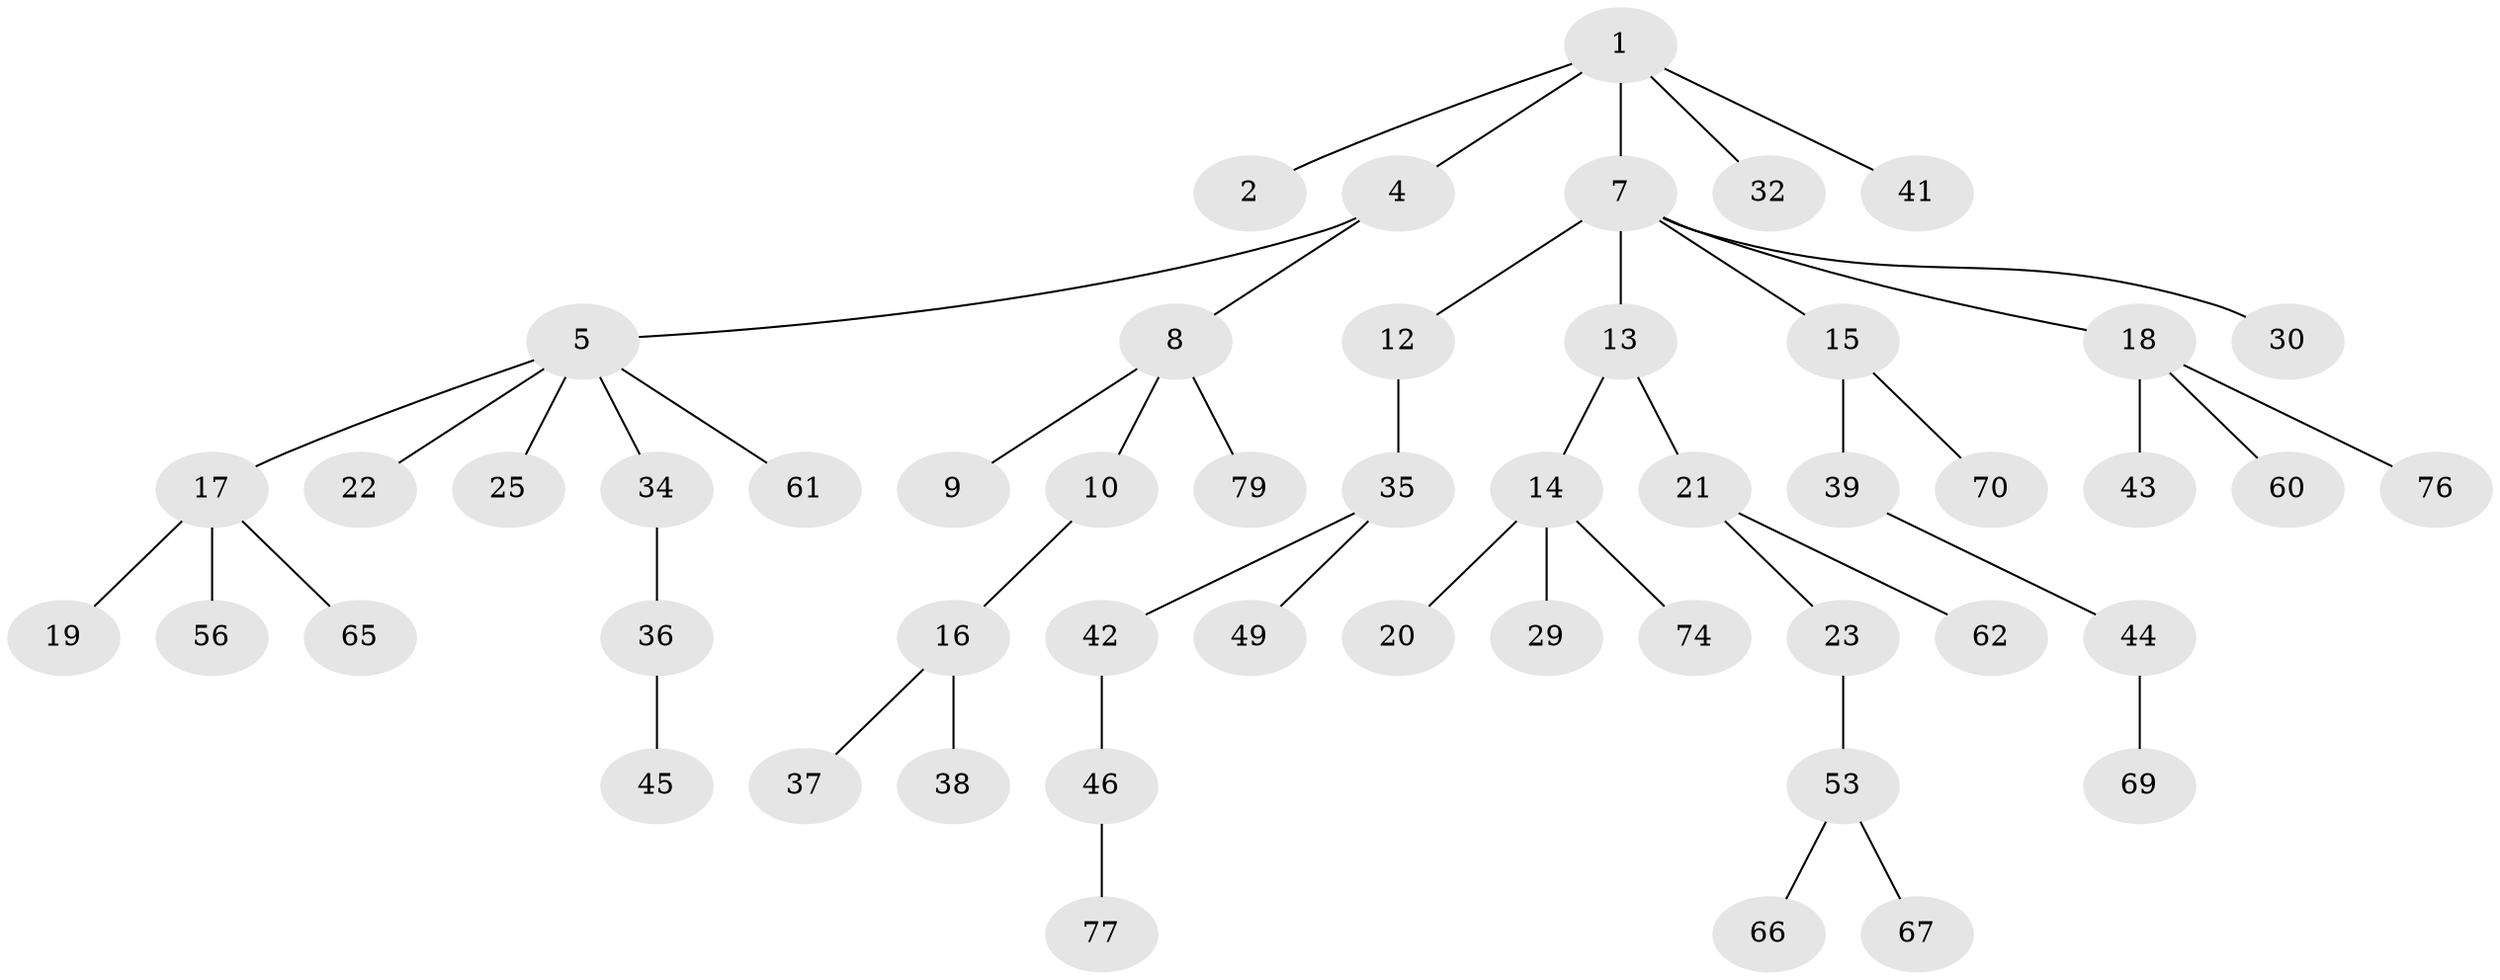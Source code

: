 // original degree distribution, {3: 0.14814814814814814, 2: 0.2716049382716049, 4: 0.09876543209876543, 6: 0.012345679012345678, 5: 0.012345679012345678, 1: 0.4567901234567901}
// Generated by graph-tools (version 1.1) at 2025/42/03/06/25 10:42:03]
// undirected, 51 vertices, 50 edges
graph export_dot {
graph [start="1"]
  node [color=gray90,style=filled];
  1 [super="+3"];
  2 [super="+28"];
  4;
  5 [super="+6"];
  7 [super="+11"];
  8 [super="+68"];
  9 [super="+51"];
  10 [super="+27"];
  12 [super="+48"];
  13 [super="+52"];
  14 [super="+73"];
  15 [super="+54"];
  16 [super="+33"];
  17 [super="+55"];
  18 [super="+75"];
  19 [super="+72"];
  20;
  21 [super="+24"];
  22 [super="+63"];
  23 [super="+26"];
  25 [super="+31"];
  29;
  30;
  32;
  34;
  35 [super="+47"];
  36 [super="+64"];
  37;
  38 [super="+40"];
  39 [super="+50"];
  41 [super="+57"];
  42 [super="+71"];
  43;
  44 [super="+58"];
  45;
  46 [super="+59"];
  49;
  53 [super="+80"];
  56;
  60;
  61;
  62;
  65 [super="+78"];
  66;
  67;
  69 [super="+81"];
  70;
  74;
  76;
  77;
  79;
  1 -- 2;
  1 -- 4;
  1 -- 32;
  1 -- 7;
  1 -- 41;
  4 -- 5;
  4 -- 8;
  5 -- 17;
  5 -- 22;
  5 -- 25;
  5 -- 61;
  5 -- 34;
  7 -- 13;
  7 -- 15;
  7 -- 18;
  7 -- 12;
  7 -- 30;
  8 -- 9;
  8 -- 10;
  8 -- 79;
  10 -- 16;
  12 -- 35;
  13 -- 14;
  13 -- 21;
  14 -- 20;
  14 -- 29;
  14 -- 74;
  15 -- 39;
  15 -- 70;
  16 -- 38;
  16 -- 37;
  17 -- 19;
  17 -- 56;
  17 -- 65;
  18 -- 43;
  18 -- 60;
  18 -- 76;
  21 -- 23;
  21 -- 62;
  23 -- 53;
  34 -- 36;
  35 -- 42;
  35 -- 49;
  36 -- 45;
  39 -- 44;
  42 -- 46;
  44 -- 69;
  46 -- 77;
  53 -- 66;
  53 -- 67;
}

